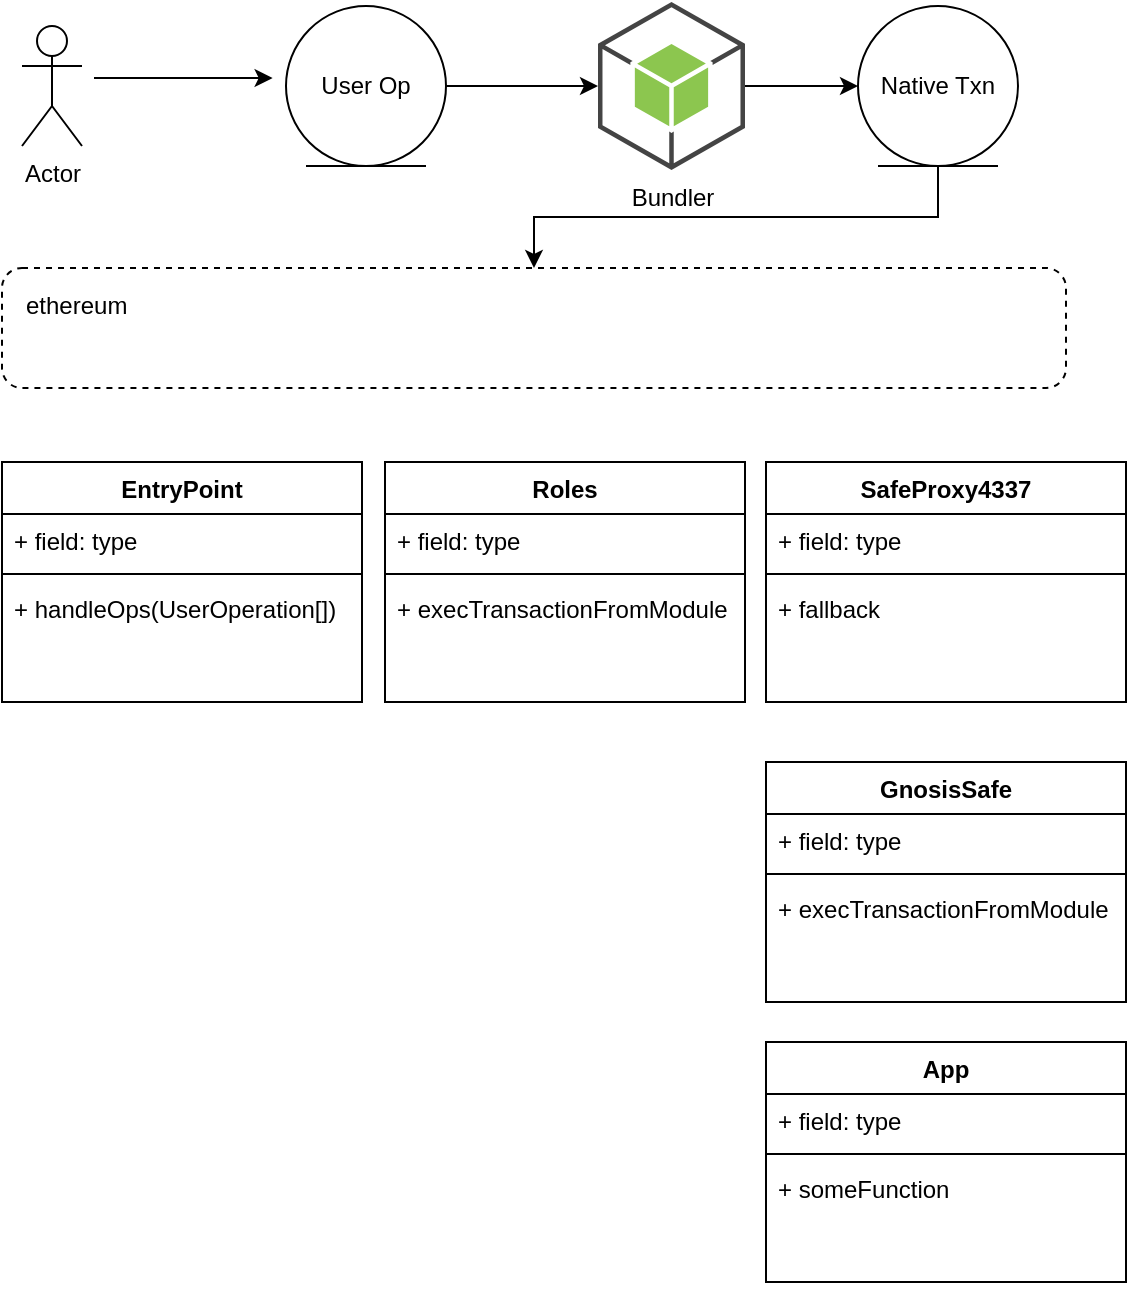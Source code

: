 <mxfile version="20.7.4" type="github"><diagram id="WZpogWmaOx2WdLC_48O2" name="Page-1"><mxGraphModel dx="1434" dy="796" grid="1" gridSize="10" guides="1" tooltips="1" connect="1" arrows="1" fold="1" page="1" pageScale="1" pageWidth="850" pageHeight="1100" math="0" shadow="0"><root><mxCell id="0"/><mxCell id="1" parent="0"/><mxCell id="vPwUwgxp52nqY06o74_o-19" value="Roles" style="swimlane;fontStyle=1;align=center;verticalAlign=top;childLayout=stackLayout;horizontal=1;startSize=26;horizontalStack=0;resizeParent=1;resizeParentMax=0;resizeLast=0;collapsible=1;marginBottom=0;" vertex="1" parent="1"><mxGeometry x="281.5" y="500" width="180" height="120" as="geometry"/></mxCell><mxCell id="vPwUwgxp52nqY06o74_o-20" value="+ field: type" style="text;strokeColor=none;fillColor=none;align=left;verticalAlign=top;spacingLeft=4;spacingRight=4;overflow=hidden;rotatable=0;points=[[0,0.5],[1,0.5]];portConstraint=eastwest;" vertex="1" parent="vPwUwgxp52nqY06o74_o-19"><mxGeometry y="26" width="180" height="26" as="geometry"/></mxCell><mxCell id="vPwUwgxp52nqY06o74_o-21" value="" style="line;strokeWidth=1;fillColor=none;align=left;verticalAlign=middle;spacingTop=-1;spacingLeft=3;spacingRight=3;rotatable=0;labelPosition=right;points=[];portConstraint=eastwest;strokeColor=inherit;" vertex="1" parent="vPwUwgxp52nqY06o74_o-19"><mxGeometry y="52" width="180" height="8" as="geometry"/></mxCell><mxCell id="vPwUwgxp52nqY06o74_o-22" value="+ execTransactionFromModule" style="text;strokeColor=none;fillColor=none;align=left;verticalAlign=top;spacingLeft=4;spacingRight=4;overflow=hidden;rotatable=0;points=[[0,0.5],[1,0.5]];portConstraint=eastwest;" vertex="1" parent="vPwUwgxp52nqY06o74_o-19"><mxGeometry y="60" width="180" height="60" as="geometry"/></mxCell><mxCell id="vPwUwgxp52nqY06o74_o-23" value="SafeProxy4337" style="swimlane;fontStyle=1;align=center;verticalAlign=top;childLayout=stackLayout;horizontal=1;startSize=26;horizontalStack=0;resizeParent=1;resizeParentMax=0;resizeLast=0;collapsible=1;marginBottom=0;" vertex="1" parent="1"><mxGeometry x="472" y="500" width="180" height="120" as="geometry"/></mxCell><mxCell id="vPwUwgxp52nqY06o74_o-24" value="+ field: type" style="text;strokeColor=none;fillColor=none;align=left;verticalAlign=top;spacingLeft=4;spacingRight=4;overflow=hidden;rotatable=0;points=[[0,0.5],[1,0.5]];portConstraint=eastwest;" vertex="1" parent="vPwUwgxp52nqY06o74_o-23"><mxGeometry y="26" width="180" height="26" as="geometry"/></mxCell><mxCell id="vPwUwgxp52nqY06o74_o-25" value="" style="line;strokeWidth=1;fillColor=none;align=left;verticalAlign=middle;spacingTop=-1;spacingLeft=3;spacingRight=3;rotatable=0;labelPosition=right;points=[];portConstraint=eastwest;strokeColor=inherit;" vertex="1" parent="vPwUwgxp52nqY06o74_o-23"><mxGeometry y="52" width="180" height="8" as="geometry"/></mxCell><mxCell id="vPwUwgxp52nqY06o74_o-26" value="+ fallback" style="text;strokeColor=none;fillColor=none;align=left;verticalAlign=top;spacingLeft=4;spacingRight=4;overflow=hidden;rotatable=0;points=[[0,0.5],[1,0.5]];portConstraint=eastwest;" vertex="1" parent="vPwUwgxp52nqY06o74_o-23"><mxGeometry y="60" width="180" height="60" as="geometry"/></mxCell><mxCell id="vPwUwgxp52nqY06o74_o-36" value="GnosisSafe" style="swimlane;fontStyle=1;align=center;verticalAlign=top;childLayout=stackLayout;horizontal=1;startSize=26;horizontalStack=0;resizeParent=1;resizeParentMax=0;resizeLast=0;collapsible=1;marginBottom=0;" vertex="1" parent="1"><mxGeometry x="472" y="650" width="180" height="120" as="geometry"/></mxCell><mxCell id="vPwUwgxp52nqY06o74_o-37" value="+ field: type" style="text;strokeColor=none;fillColor=none;align=left;verticalAlign=top;spacingLeft=4;spacingRight=4;overflow=hidden;rotatable=0;points=[[0,0.5],[1,0.5]];portConstraint=eastwest;" vertex="1" parent="vPwUwgxp52nqY06o74_o-36"><mxGeometry y="26" width="180" height="26" as="geometry"/></mxCell><mxCell id="vPwUwgxp52nqY06o74_o-38" value="" style="line;strokeWidth=1;fillColor=none;align=left;verticalAlign=middle;spacingTop=-1;spacingLeft=3;spacingRight=3;rotatable=0;labelPosition=right;points=[];portConstraint=eastwest;strokeColor=inherit;" vertex="1" parent="vPwUwgxp52nqY06o74_o-36"><mxGeometry y="52" width="180" height="8" as="geometry"/></mxCell><mxCell id="vPwUwgxp52nqY06o74_o-39" value="+ execTransactionFromModule" style="text;strokeColor=none;fillColor=none;align=left;verticalAlign=top;spacingLeft=4;spacingRight=4;overflow=hidden;rotatable=0;points=[[0,0.5],[1,0.5]];portConstraint=eastwest;" vertex="1" parent="vPwUwgxp52nqY06o74_o-36"><mxGeometry y="60" width="180" height="60" as="geometry"/></mxCell><mxCell id="vPwUwgxp52nqY06o74_o-17" value="ethereum" style="dashed=1;rounded=1;absoluteArcSize=1;arcSize=20;html=1;verticalAlign=top;align=left;spacingTop=5;spacingLeft=10;container=0;" vertex="1" parent="1"><mxGeometry x="90" y="403" width="532" height="60" as="geometry"/></mxCell><mxCell id="vPwUwgxp52nqY06o74_o-18" value="" style="edgeStyle=orthogonalEdgeStyle;rounded=0;orthogonalLoop=1;jettySize=auto;html=1;" edge="1" parent="1" source="vPwUwgxp52nqY06o74_o-9" target="vPwUwgxp52nqY06o74_o-17"><mxGeometry relative="1" as="geometry"/></mxCell><mxCell id="vPwUwgxp52nqY06o74_o-6" value="" style="edgeStyle=orthogonalEdgeStyle;rounded=0;orthogonalLoop=1;jettySize=auto;html=1;" edge="1" parent="1"><mxGeometry relative="1" as="geometry"><mxPoint x="136" y="308" as="sourcePoint"/><mxPoint x="225.314" y="308" as="targetPoint"/><Array as="points"><mxPoint x="181" y="308"/><mxPoint x="181" y="308"/></Array></mxGeometry></mxCell><mxCell id="vPwUwgxp52nqY06o74_o-2" value="Actor" style="shape=umlActor;verticalLabelPosition=bottom;verticalAlign=top;html=1;container=0;" vertex="1" parent="1"><mxGeometry x="100" y="282" width="30" height="60" as="geometry"/></mxCell><mxCell id="vPwUwgxp52nqY06o74_o-3" value="User Op" style="ellipse;shape=umlEntity;whiteSpace=wrap;html=1;container=0;" vertex="1" parent="1"><mxGeometry x="232" y="272" width="80" height="80" as="geometry"/></mxCell><mxCell id="vPwUwgxp52nqY06o74_o-7" value="Bundler" style="outlineConnect=0;dashed=0;verticalLabelPosition=bottom;verticalAlign=top;align=center;html=1;shape=mxgraph.aws3.android;fillColor=#8CC64F;gradientColor=none;container=0;" vertex="1" parent="1"><mxGeometry x="388" y="270" width="73.5" height="84" as="geometry"/></mxCell><mxCell id="vPwUwgxp52nqY06o74_o-8" value="" style="edgeStyle=orthogonalEdgeStyle;rounded=0;orthogonalLoop=1;jettySize=auto;html=1;" edge="1" parent="1" source="vPwUwgxp52nqY06o74_o-3" target="vPwUwgxp52nqY06o74_o-7"><mxGeometry relative="1" as="geometry"/></mxCell><mxCell id="vPwUwgxp52nqY06o74_o-9" value="Native Txn" style="ellipse;shape=umlEntity;whiteSpace=wrap;html=1;container=0;" vertex="1" parent="1"><mxGeometry x="518" y="272" width="80" height="80" as="geometry"/></mxCell><mxCell id="vPwUwgxp52nqY06o74_o-10" value="" style="edgeStyle=orthogonalEdgeStyle;rounded=0;orthogonalLoop=1;jettySize=auto;html=1;" edge="1" parent="1" source="vPwUwgxp52nqY06o74_o-7" target="vPwUwgxp52nqY06o74_o-9"><mxGeometry relative="1" as="geometry"/></mxCell><mxCell id="vPwUwgxp52nqY06o74_o-45" value="EntryPoint" style="swimlane;fontStyle=1;align=center;verticalAlign=top;childLayout=stackLayout;horizontal=1;startSize=26;horizontalStack=0;resizeParent=1;resizeParentMax=0;resizeLast=0;collapsible=1;marginBottom=0;" vertex="1" parent="1"><mxGeometry x="90" y="500" width="180" height="120" as="geometry"/></mxCell><mxCell id="vPwUwgxp52nqY06o74_o-46" value="+ field: type" style="text;strokeColor=none;fillColor=none;align=left;verticalAlign=top;spacingLeft=4;spacingRight=4;overflow=hidden;rotatable=0;points=[[0,0.5],[1,0.5]];portConstraint=eastwest;" vertex="1" parent="vPwUwgxp52nqY06o74_o-45"><mxGeometry y="26" width="180" height="26" as="geometry"/></mxCell><mxCell id="vPwUwgxp52nqY06o74_o-47" value="" style="line;strokeWidth=1;fillColor=none;align=left;verticalAlign=middle;spacingTop=-1;spacingLeft=3;spacingRight=3;rotatable=0;labelPosition=right;points=[];portConstraint=eastwest;strokeColor=inherit;" vertex="1" parent="vPwUwgxp52nqY06o74_o-45"><mxGeometry y="52" width="180" height="8" as="geometry"/></mxCell><mxCell id="vPwUwgxp52nqY06o74_o-48" value="+ handleOps(UserOperation[])" style="text;strokeColor=none;fillColor=none;align=left;verticalAlign=top;spacingLeft=4;spacingRight=4;overflow=hidden;rotatable=0;points=[[0,0.5],[1,0.5]];portConstraint=eastwest;" vertex="1" parent="vPwUwgxp52nqY06o74_o-45"><mxGeometry y="60" width="180" height="60" as="geometry"/></mxCell><mxCell id="vPwUwgxp52nqY06o74_o-49" value="App" style="swimlane;fontStyle=1;align=center;verticalAlign=top;childLayout=stackLayout;horizontal=1;startSize=26;horizontalStack=0;resizeParent=1;resizeParentMax=0;resizeLast=0;collapsible=1;marginBottom=0;" vertex="1" parent="1"><mxGeometry x="472" y="790" width="180" height="120" as="geometry"/></mxCell><mxCell id="vPwUwgxp52nqY06o74_o-50" value="+ field: type" style="text;strokeColor=none;fillColor=none;align=left;verticalAlign=top;spacingLeft=4;spacingRight=4;overflow=hidden;rotatable=0;points=[[0,0.5],[1,0.5]];portConstraint=eastwest;" vertex="1" parent="vPwUwgxp52nqY06o74_o-49"><mxGeometry y="26" width="180" height="26" as="geometry"/></mxCell><mxCell id="vPwUwgxp52nqY06o74_o-51" value="" style="line;strokeWidth=1;fillColor=none;align=left;verticalAlign=middle;spacingTop=-1;spacingLeft=3;spacingRight=3;rotatable=0;labelPosition=right;points=[];portConstraint=eastwest;strokeColor=inherit;" vertex="1" parent="vPwUwgxp52nqY06o74_o-49"><mxGeometry y="52" width="180" height="8" as="geometry"/></mxCell><mxCell id="vPwUwgxp52nqY06o74_o-52" value="+ someFunction" style="text;strokeColor=none;fillColor=none;align=left;verticalAlign=top;spacingLeft=4;spacingRight=4;overflow=hidden;rotatable=0;points=[[0,0.5],[1,0.5]];portConstraint=eastwest;" vertex="1" parent="vPwUwgxp52nqY06o74_o-49"><mxGeometry y="60" width="180" height="60" as="geometry"/></mxCell></root></mxGraphModel></diagram></mxfile>